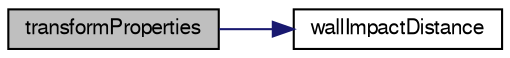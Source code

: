 digraph "transformProperties"
{
  bgcolor="transparent";
  edge [fontname="FreeSans",fontsize="10",labelfontname="FreeSans",labelfontsize="10"];
  node [fontname="FreeSans",fontsize="10",shape=record];
  rankdir="LR";
  Node475 [label="transformProperties",height=0.2,width=0.4,color="black", fillcolor="grey75", style="filled", fontcolor="black"];
  Node475 -> Node476 [color="midnightblue",fontsize="10",style="solid",fontname="FreeSans"];
  Node476 [label="wallImpactDistance",height=0.2,width=0.4,color="black",URL="$a23878.html#ac5056b7935987d250b180043ff9665fc",tooltip="The nearest distance to a wall that the particle can be. "];
}
